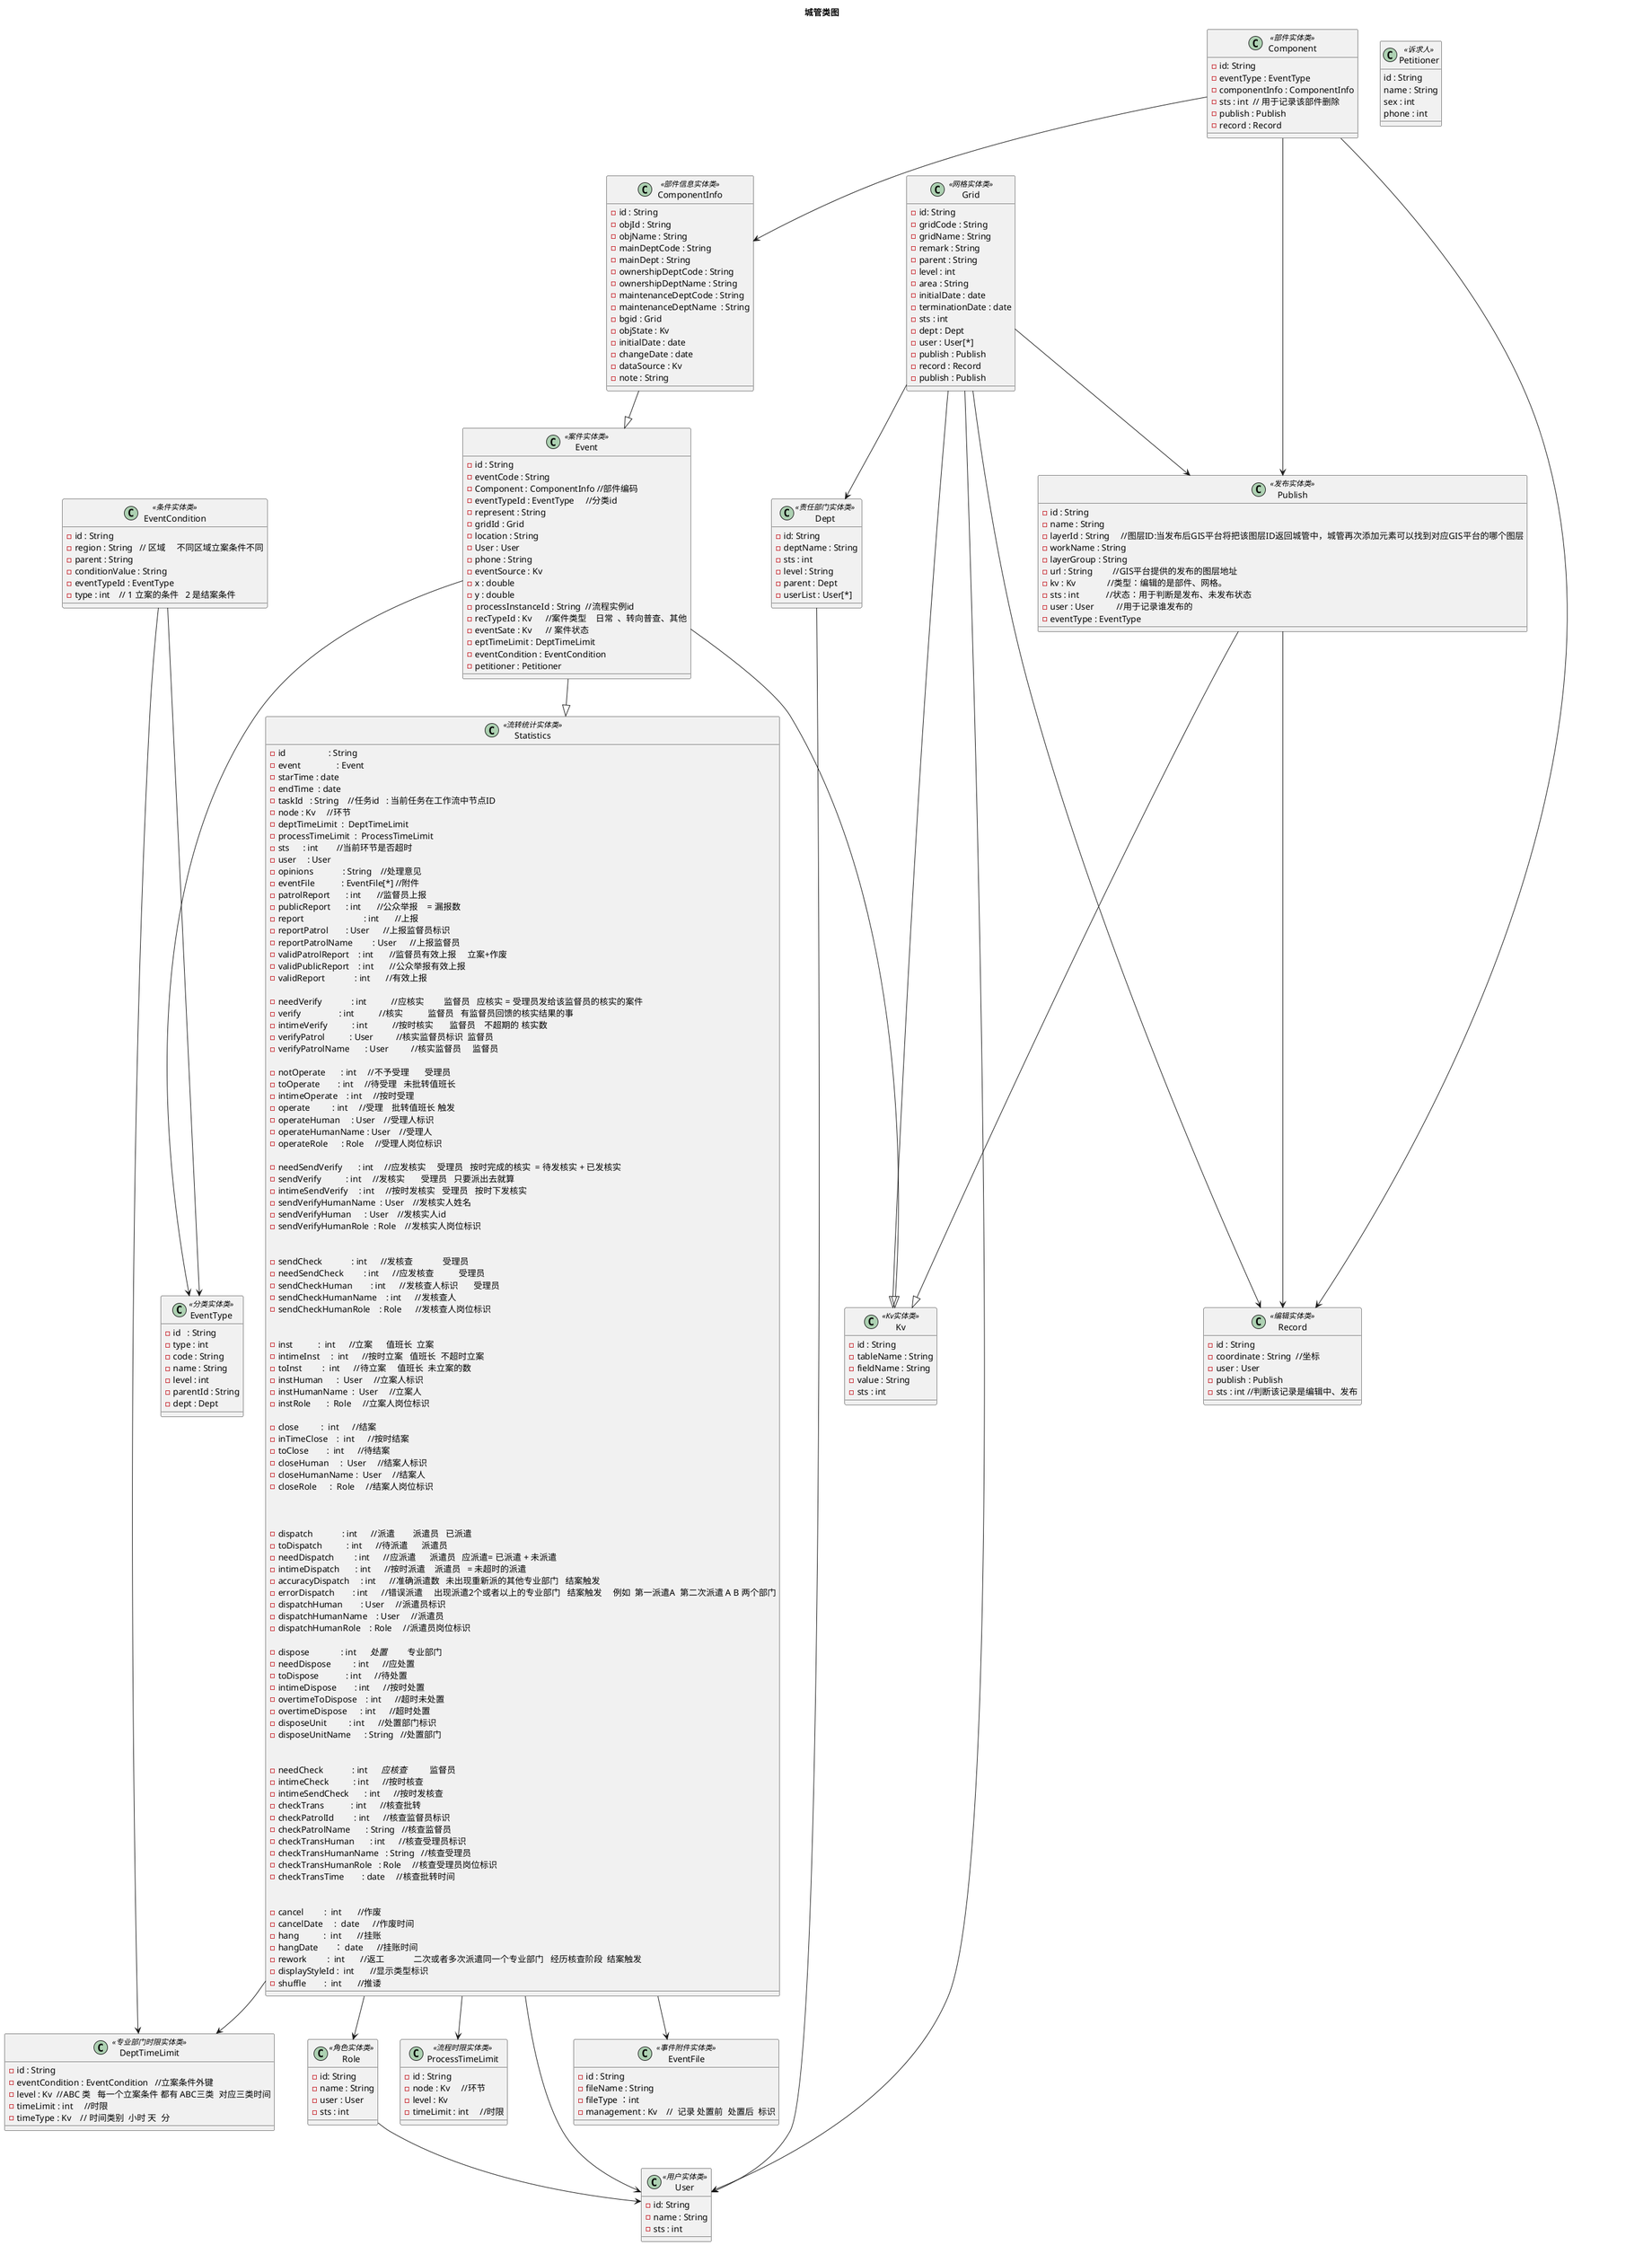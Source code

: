 @startuml
title 城管类图
class User <<用户实体类>>{
    -id: String
    -name : String
    -sts : int
}

class Role <<角色实体类>>{
    -id: String
    -name : String
    -user : User
    -sts : int
}

class Dept<<责任部门实体类>>{
    -id: String
    -deptName : String
    -sts : int
    -level : String
    -parent : Dept
    -userList : User[*]
}

class Grid<<网格实体类>>{
    -id: String
    -gridCode : String
    -gridName : String   
    -remark : String
    -parent : String    
    -level : int   
    -area : String
    -initialDate : date
    -terminationDate : date
    -sts : int
    -dept : Dept
    -user : User[*]
    -publish : Publish
    -record : Record
    -publish : Publish
}

class Component<<部件实体类>>{
    -id: String
    -eventType : EventType
    -componentInfo : ComponentInfo
    -sts : int  // 用于记录该部件删除
    -publish : Publish
    -record : Record
}


class ComponentInfo<<部件信息实体类>>{
    -id : String
    -objId : String
    -objName : String
    -mainDeptCode : String
    -mainDept : String
    -ownershipDeptCode : String
    -ownershipDeptName : String
    -maintenanceDeptCode : String
    -maintenanceDeptName  : String
    -bgid : Grid
    -objState : Kv
    -initialDate : date
    -changeDate : date
    -dataSource : Kv
    -note : String
}

class Publish<<发布实体类>>{
    -id : String
    -name : String
    -layerId : String     //图层ID:当发布后GIS平台将把该图层ID返回城管中，城管再次添加元素可以找到对应GIS平台的哪个图层
    -workName : String 
    -layerGroup : String 
    -url : String         //GIS平台提供的发布的图层地址
    -kv : Kv              //类型：编辑的是部件、网格。
    -sts : int            //状态：用于判断是发布、未发布状态
    -user : User          //用于记录谁发布的
    -eventType : EventType
}
class Record<<编辑实体类>>{
    -id : String
    -coordinate : String  //坐标
    -user : User
    -publish : Publish
    -sts : int //判断该记录是编辑中、发布
}

class Kv<<Kv实体类>>{
    -id : String
    -tableName : String
    -fieldName : String
    -value : String
    -sts : int
}

class Event<<案件实体类>>{
    -id : String
    -eventCode : String
    -Component : ComponentInfo //部件编码
    -eventTypeId : EventType     //分类id
    -represent : String
    -gridId : Grid
    -location : String
    -User : User
    -phone : String
    -eventSource : Kv
    -x : double
    -y : double
    -processInstanceId : String  //流程实例id
    -recTypeId : Kv      //案件类型    日常  、转向普查、其他
    -eventSate : Kv      // 案件状态
    -eptTimeLimit : DeptTimeLimit
    -eventCondition : EventCondition
    -petitioner : Petitioner

}

class Petitioner<<诉求人>>{
    id : String
    name : String 
    sex : int
    phone : int 
}

class EventType<<分类实体类>>{
    -id   : String
    -type : int
    -code : String
    -name : String
    -level : int 
    -parentId : String
    -dept : Dept
}

class EventFile<<事件附件实体类>>{
    -id : String
    -fileName : String
    -fileType ：int
    -management : Kv    //  记录 处置前  处置后  标识
}
class EventCondition<<条件实体类>>{
    -id : String
    -region : String   // 区域     不同区域立案条件不同 
    -parent : String
    -conditionValue : String
    -eventTypeId : EventType
    -type : int    // 1 立案的条件   2 是结案条件  
}

class DeptTimeLimit<<专业部门时限实体类>>{
    -id : String
    -eventCondition : EventCondition   //立案条件外键
    -level : Kv  //ABC 类   每一个立案条件 都有 ABC三类  对应三类时间
    -timeLimit : int     //时限
    -timeType : Kv    // 时间类别  小时 天  分
}

class ProcessTimeLimit<<流程时限实体类>>{
    -id : String
    -node : Kv     //环节
    -level : Kv
    -timeLimit : int     //时限
}

class Statistics<<流转统计实体类>>{
    -id                   : String
    -event                : Event
    -starTime : date
    -endTime  : date
    -taskId   : String    //任务id   : 当前任务在工作流中节点ID
    -node : Kv     //环节
    -deptTimeLimit  :  DeptTimeLimit
    -processTimeLimit  :  ProcessTimeLimit
    -sts      : int        //当前环节是否超时
    -user     : User
    -opinions             : String    //处理意见
    -eventFile            : EventFile[*] //附件    
    -patrolReport	      : int       //监督员上报  
    -publicReport	      : int       //公众举报    = 漏报数
    -report			      : int       //上报
    -reportPatrol	      : User      //上报监督员标识
    -reportPatrolName	  : User      //上报监督员
    -validPatrolReport    : int       //监督员有效上报     立案+作废
    -validPublicReport    : int       //公众举报有效上报
    -validReport		  : int       //有效上报

    -needVerify             : int           //应核实         监督员   应核实 = 受理员发给该监督员的核实的案件
    -verify                 : int           //核实           监督员   有监督员回馈的核实结果的事
    -intimeVerify           : int           //按时核实       监督员    不超期的 核实数
    -verifyPatrol           : User          //核实监督员标识  监督员
    -verifyPatrolName       : User          //核实监督员     监督员

    -notOperate       : int     //不予受理       受理员
    -toOperate        : int     //待受理   未批转值班长
    -intimeOperate    : int     //按时受理  
    -operate          : int     //受理    批转值班长 触发
    -operateHuman     : User    //受理人标识
    -operateHumanName : User    //受理人
    -operateRole      : Role     //受理人岗位标识

    -needSendVerify       : int     //应发核实     受理员   按时完成的核实  = 待发核实 + 已发核实              
    -sendVerify           : int     //发核实       受理员   只要派出去就算
    -intimeSendVerify     : int     //按时发核实   受理员   按时下发核实
    -sendVerifyHumanName  : User    //发核实人姓名
    -sendVerifyHuman      : User    //发核实人id
    -sendVerifyHumanRole  : Role    //发核实人岗位标识


    -sendCheck             : int      //发核查             受理员
    -needSendCheck         : int      //应发核查           受理员 
    -sendCheckHuman        : int      //发核查人标识       受理员
    -sendCheckHumanName    : int      //发核查人          
    -sendCheckHumanRole    : Role      //发核查人岗位标识  


    -inst           :  int      //立案      值班长  立案
    -intimeInst     :  int      //按时立案   值班长  不超时立案
    -toInst         :  int      //待立案     值班长  未立案的数
    -instHuman      :  User     //立案人标识
    -instHumanName  :  User     //立案人
    -instRole       :  Role     //立案人岗位标识

    -close          :  int      //结案
    -inTimeClose    :  int      //按时结案
    -toClose        :  int      //待结案
    -closeHuman     :  User     //结案人标识
    -closeHumanName :  User     //结案人
    -closeRole      :  Role     //结案人岗位标识



    -dispatch             : int      //派遣        派遣员   已派遣     
    -toDispatch           : int      //待派遣      派遣员  
    -needDispatch         : int      //应派遣      派遣员   应派遣= 已派遣 + 未派遣    
    -intimeDispatch       : int      //按时派遣    派遣员   = 未超时的派遣 
    -accuracyDispatch     : int      //准确派遣数   未出现重新派的其他专业部门   结案触发
    -errorDispatch        : int      //错误派遣     出现派遣2个或者以上的专业部门   结案触发     例如  第一派遣A  第二次派遣 A B 两个部门
    -dispatchHuman        : User     //派遣员标识     
    -dispatchHumanName    : User     //派遣员         
    -dispatchHumanRole    : Role     //派遣员岗位标识 

    -dispose              : int      //处置         //专业部门
    -needDispose          : int      //应处置  
    -toDispose            : int      //待处置                                      
    -intimeDispose        : int      //按时处置   
    -overtimeToDispose    : int      //超时未处置   
    -overtimeDispose      : int      //超时处置          
    -disposeUnit          : int      //处置部门标识   
    -disposeUnitName      : String   //处置部门   


    -needCheck             : int      //应核查          //监督员  
    -intimeCheck           : int      //按时核查         
    -intimeSendCheck       : int      //按时发核查      
    -checkTrans            : int      //核查批转        
    -checkPatrolId         : int      //核查监督员标识    
    -checkPatrolName       : String   //核查监督员        
    -checkTransHuman       : int      //核查受理员标识    
    -checkTransHumanName   : String   //核查受理员        
    -checkTransHumanRole   : Role     //核查受理员岗位标识
    -checkTransTime        : date     //核查批转时间   
  

    -cancel         :  int       //作废   
    -cancelDate     :  date      //作废时间 
    -hang           :  int       //挂账  
    -hangDate       ： date      //挂账时间             
    -rework         :  int       //返工             二次或者多次派遣同一个专业部门   经历核查阶段  结案触发     
    -displayStyleId :  int       //显示类型标识 
    -shuffle        :  int       //推诿         
}

Dept --> User
Role --> User
Grid --> User
Grid --> Dept
Grid --> Record
Grid --> Publish
Grid --|> Kv
Component --> ComponentInfo
Component --> Record
Component --> Publish
ComponentInfo --|> Event
Publish --> Record
Publish --|> Kv
Event --> EventType
Event --|> Kv
Event --|> Statistics
EventCondition -->  EventType 
EventCondition -->  DeptTimeLimit
Statistics --> DeptTimeLimit 
Statistics --> ProcessTimeLimit 
Statistics --> EventFile
Statistics --> User
Statistics --> Role



' class ComponentController<<部件界面类>>{
'     -ComponentService
'     -ComponentInfoService
'     +ComponentList(component):Component[*]         // 查询部件集合
'     +saveComponentList(Component[*]):boolean       // 保存部件
'     +componentImport():boolean
'     +objState() : Kv[*]
'     +dataSource() : Kv[*]
'     +grid() : Grid[*]
'     +record(ComponentType): Record[*]
'     +componentByRecordId(record) : Component[*]
' }

' class ComponentService<<部件业务类>>{
'     -ComponentInfoService
'     +getComponentList(component):Component[*]      // 查询部件集合
'     +getComponent(component) :component
'     +saveComponentList(component[*]): boolean
'     +saveComponent(component) : boolean
'     +savePublish(publis) : boolean
'     +saveRecord(record,publish) : boolean
'     +getComponentByRecordId(record) : Component[*]
'     +deleteComponent(component) : boolean
' }
' class ComponentTypeService<<部件分类业务类>>{
'     +getComponentTypeList():ComponentType[*]       // 获取部件分类集合
'     +getComponentType(component):ComponentType     // 获取部件分类
' }

' class PublisheController<<发布界面类>>{
'     +getPublishList() : Publish[*]
'     +getPublishOne() : Publish
'     +layerPublish(publish) : boolean
' }
' class PublisheService<<发布业务类>>{
'     +getPublishList() : Publish[*]
'     +getPublishOne() : Publish
'     +layerPublish(publish) : boolean
' }

' class RecordService<<编辑业务类>>{
'     +save(record) : boolean
'     +update(record) : boolean
'     +findAllByPublishId() : Record[*]
' }
' class ImportController<<导入界面类>>{
'     +componentImport(layerName,layerSettingType,shpType) : String
'     +gridImport(layerName,layerSettingType,shpType) : String
'     +checkPublish(): boolean
' }
' class ImportService<<导入业务类>>{
'     +componentImport(layerName,layerSettingType,shpType) : String
'     +gridImport(layerName,layerSettingType,shpType) : String
'     +checkPublish(): boolean
' }

' class GridController<<网格界面类>>{
'     +getGridList() :  Grid[*]
'     +gridSave(grid) : boolean
'     +gridUpdate(grid) : boolean
'     +getGridOne(grid) : Grid
'     +gridDelete(grid) : boolean
' }

' class GridService<<网格业务类>>{
'     +search(grid) : Grid[*]
'     +delete(grid) : boolean
'     +update(grid) : boolean

' }










@enduml